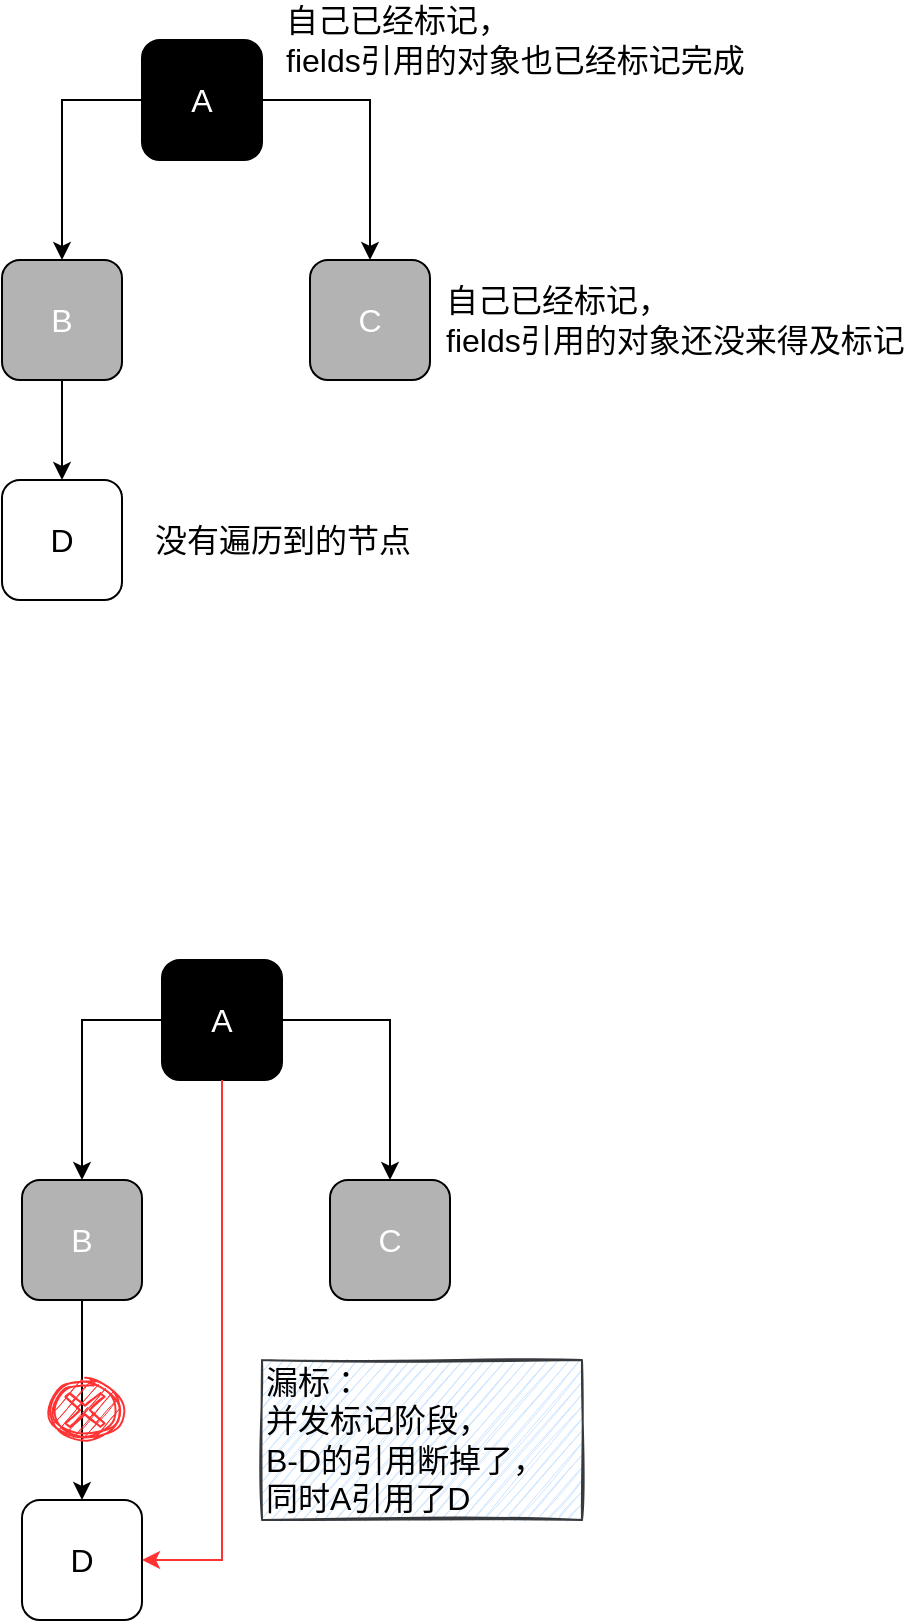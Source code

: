 <mxfile version="14.1.8" type="device"><diagram id="ictJWjxG4OdponMKTQew" name="第 1 页"><mxGraphModel dx="852" dy="494" grid="1" gridSize="10" guides="1" tooltips="1" connect="1" arrows="1" fold="1" page="1" pageScale="1" pageWidth="827" pageHeight="1169" math="0" shadow="0"><root><mxCell id="0"/><mxCell id="1" parent="0"/><mxCell id="3NbBq0dCOLptUdVPdW55-3" value="" style="rounded=0;orthogonalLoop=1;jettySize=auto;html=1;fontSize=16;fontColor=#FFFFFF;entryX=0.5;entryY=0;entryDx=0;entryDy=0;exitX=0;exitY=0.5;exitDx=0;exitDy=0;edgeStyle=orthogonalEdgeStyle;" parent="1" source="3NbBq0dCOLptUdVPdW55-1" target="3NbBq0dCOLptUdVPdW55-2" edge="1"><mxGeometry relative="1" as="geometry"><mxPoint x="320" y="120" as="sourcePoint"/></mxGeometry></mxCell><mxCell id="3NbBq0dCOLptUdVPdW55-5" value="" style="edgeStyle=orthogonalEdgeStyle;rounded=0;orthogonalLoop=1;jettySize=auto;html=1;fontSize=16;fontColor=#FFFFFF;exitX=1;exitY=0.5;exitDx=0;exitDy=0;entryX=0.5;entryY=0;entryDx=0;entryDy=0;" parent="1" source="3NbBq0dCOLptUdVPdW55-1" target="3NbBq0dCOLptUdVPdW55-4" edge="1"><mxGeometry relative="1" as="geometry"/></mxCell><mxCell id="3NbBq0dCOLptUdVPdW55-1" value="A" style="whiteSpace=wrap;html=1;aspect=fixed;fillColor=#000000;fontColor=#FFFFFF;fontSize=16;rounded=1;" parent="1" vertex="1"><mxGeometry x="330" y="110" width="60" height="60" as="geometry"/></mxCell><mxCell id="3NbBq0dCOLptUdVPdW55-7" value="" style="edgeStyle=orthogonalEdgeStyle;rounded=0;orthogonalLoop=1;jettySize=auto;html=1;fontSize=16;fontColor=#FFFFFF;" parent="1" source="3NbBq0dCOLptUdVPdW55-2" target="3NbBq0dCOLptUdVPdW55-6" edge="1"><mxGeometry relative="1" as="geometry"/></mxCell><mxCell id="3NbBq0dCOLptUdVPdW55-2" value="B" style="whiteSpace=wrap;html=1;aspect=fixed;fontColor=#FFFFFF;fontSize=16;rounded=1;fillColor=#B3B3B3;" parent="1" vertex="1"><mxGeometry x="260" y="220" width="60" height="60" as="geometry"/></mxCell><mxCell id="3NbBq0dCOLptUdVPdW55-4" value="C" style="whiteSpace=wrap;html=1;aspect=fixed;fontColor=#FFFFFF;fontSize=16;rounded=1;fillColor=#B3B3B3;" parent="1" vertex="1"><mxGeometry x="414" y="220" width="60" height="60" as="geometry"/></mxCell><mxCell id="3NbBq0dCOLptUdVPdW55-6" value="D" style="whiteSpace=wrap;html=1;aspect=fixed;fontSize=16;rounded=1;fillColor=#FFFFFF;" parent="1" vertex="1"><mxGeometry x="260" y="330" width="60" height="60" as="geometry"/></mxCell><mxCell id="3NbBq0dCOLptUdVPdW55-8" value="自己已经标记，&lt;br&gt;fields引用的对象也已经标记完成" style="text;html=1;align=left;verticalAlign=middle;resizable=0;points=[];autosize=1;fontSize=16;fontColor=#000000;" parent="1" vertex="1"><mxGeometry x="400" y="90" width="240" height="40" as="geometry"/></mxCell><mxCell id="3NbBq0dCOLptUdVPdW55-9" value="自己已经标记，&lt;br&gt;fields引用的对象还没来得及标记" style="text;html=1;align=left;verticalAlign=middle;resizable=0;points=[];autosize=1;fontSize=16;fontColor=#000000;" parent="1" vertex="1"><mxGeometry x="480" y="230" width="240" height="40" as="geometry"/></mxCell><mxCell id="3NbBq0dCOLptUdVPdW55-10" value="没有遍历到的节点" style="text;html=1;align=center;verticalAlign=middle;resizable=0;points=[];autosize=1;fontSize=16;fontColor=#000000;" parent="1" vertex="1"><mxGeometry x="330" y="350" width="140" height="20" as="geometry"/></mxCell><mxCell id="3NbBq0dCOLptUdVPdW55-11" value="" style="rounded=0;orthogonalLoop=1;jettySize=auto;html=1;fontSize=16;fontColor=#FFFFFF;entryX=0.5;entryY=0;entryDx=0;entryDy=0;exitX=0;exitY=0.5;exitDx=0;exitDy=0;edgeStyle=orthogonalEdgeStyle;" parent="1" source="3NbBq0dCOLptUdVPdW55-13" target="3NbBq0dCOLptUdVPdW55-15" edge="1"><mxGeometry relative="1" as="geometry"><mxPoint x="330" y="580" as="sourcePoint"/></mxGeometry></mxCell><mxCell id="3NbBq0dCOLptUdVPdW55-12" value="" style="edgeStyle=orthogonalEdgeStyle;rounded=0;orthogonalLoop=1;jettySize=auto;html=1;fontSize=16;fontColor=#FFFFFF;exitX=1;exitY=0.5;exitDx=0;exitDy=0;entryX=0.5;entryY=0;entryDx=0;entryDy=0;" parent="1" source="3NbBq0dCOLptUdVPdW55-13" target="3NbBq0dCOLptUdVPdW55-16" edge="1"><mxGeometry relative="1" as="geometry"/></mxCell><mxCell id="3NbBq0dCOLptUdVPdW55-13" value="A" style="whiteSpace=wrap;html=1;aspect=fixed;fillColor=#000000;fontColor=#FFFFFF;fontSize=16;rounded=1;" parent="1" vertex="1"><mxGeometry x="340" y="570" width="60" height="60" as="geometry"/></mxCell><mxCell id="3NbBq0dCOLptUdVPdW55-15" value="B" style="whiteSpace=wrap;html=1;aspect=fixed;fontColor=#FFFFFF;fontSize=16;rounded=1;fillColor=#B3B3B3;" parent="1" vertex="1"><mxGeometry x="270" y="680" width="60" height="60" as="geometry"/></mxCell><mxCell id="3NbBq0dCOLptUdVPdW55-16" value="C" style="whiteSpace=wrap;html=1;aspect=fixed;fontColor=#FFFFFF;fontSize=16;rounded=1;fillColor=#B3B3B3;" parent="1" vertex="1"><mxGeometry x="424" y="680" width="60" height="60" as="geometry"/></mxCell><mxCell id="3NbBq0dCOLptUdVPdW55-17" value="D" style="whiteSpace=wrap;html=1;aspect=fixed;fontSize=16;rounded=1;fillColor=#FFFFFF;" parent="1" vertex="1"><mxGeometry x="270" y="840" width="60" height="60" as="geometry"/></mxCell><mxCell id="3NbBq0dCOLptUdVPdW55-18" value="漏标：&lt;br&gt;并发标记阶段，&lt;br&gt;B-D的引用断掉了，&lt;br&gt;同时A引用了D" style="text;html=1;align=left;verticalAlign=middle;resizable=0;points=[];autosize=1;fontSize=16;fillColor=#cce5ff;strokeColor=#36393d;sketch=1;" parent="1" vertex="1"><mxGeometry x="390" y="770" width="160" height="80" as="geometry"/></mxCell><mxCell id="3NbBq0dCOLptUdVPdW55-22" value="" style="edgeStyle=orthogonalEdgeStyle;rounded=0;orthogonalLoop=1;jettySize=auto;html=1;fontSize=16;fontColor=#FFFFFF;entryX=0.5;entryY=0;entryDx=0;entryDy=0;" parent="1" source="3NbBq0dCOLptUdVPdW55-15" target="3NbBq0dCOLptUdVPdW55-17" edge="1"><mxGeometry relative="1" as="geometry"><mxPoint x="300" y="740" as="sourcePoint"/><mxPoint x="300" y="870" as="targetPoint"/></mxGeometry></mxCell><mxCell id="3NbBq0dCOLptUdVPdW55-21" value="" style="shape=mxgraph.bpmn.shape;html=1;verticalLabelPosition=bottom;labelBackgroundColor=#ffffff;verticalAlign=top;align=center;perimeter=ellipsePerimeter;outlineConnect=0;outline=boundInt;symbol=cancel;rounded=1;fontSize=16;sketch=1;fillColor=#FF3333;strokeColor=#FF3333;" parent="1" vertex="1"><mxGeometry x="284" y="780" width="35" height="30" as="geometry"/></mxCell><mxCell id="3NbBq0dCOLptUdVPdW55-23" value="" style="rounded=0;orthogonalLoop=1;jettySize=auto;html=1;fontSize=16;fontColor=#FFFFFF;entryX=1;entryY=0.5;entryDx=0;entryDy=0;exitX=0.5;exitY=1;exitDx=0;exitDy=0;edgeStyle=orthogonalEdgeStyle;strokeColor=#FF3333;" parent="1" source="3NbBq0dCOLptUdVPdW55-13" target="3NbBq0dCOLptUdVPdW55-17" edge="1"><mxGeometry relative="1" as="geometry"><mxPoint x="350" y="590" as="sourcePoint"/><mxPoint x="310" y="690" as="targetPoint"/></mxGeometry></mxCell></root></mxGraphModel></diagram></mxfile>